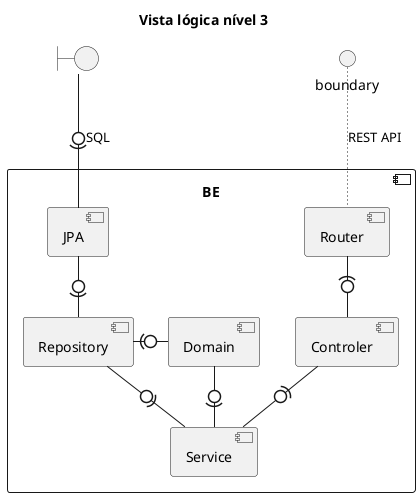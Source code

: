 @startuml
 'https://plantuml.com/class-diagram

 hide circle
 skinparam classAttributeIconSize 0

title Vista lógica nível 3

component "BE" {
    [Router]
    [Controler]
    [Service]
    [Domain]
    [Repository]
    [JPA]
}
boundary " "
[Router] ~up~ boundary :REST API
[Router] -down(0- [Controler]
[Controler] -down(0- [Service]
[Service] -down(0- [Domain]
[Repository] -left(0- [Domain]
[Service] -left(0- [Repository]
[Repository] -up(0- [JPA]
[JPA] -up(0- " ":SQL




@enduml
